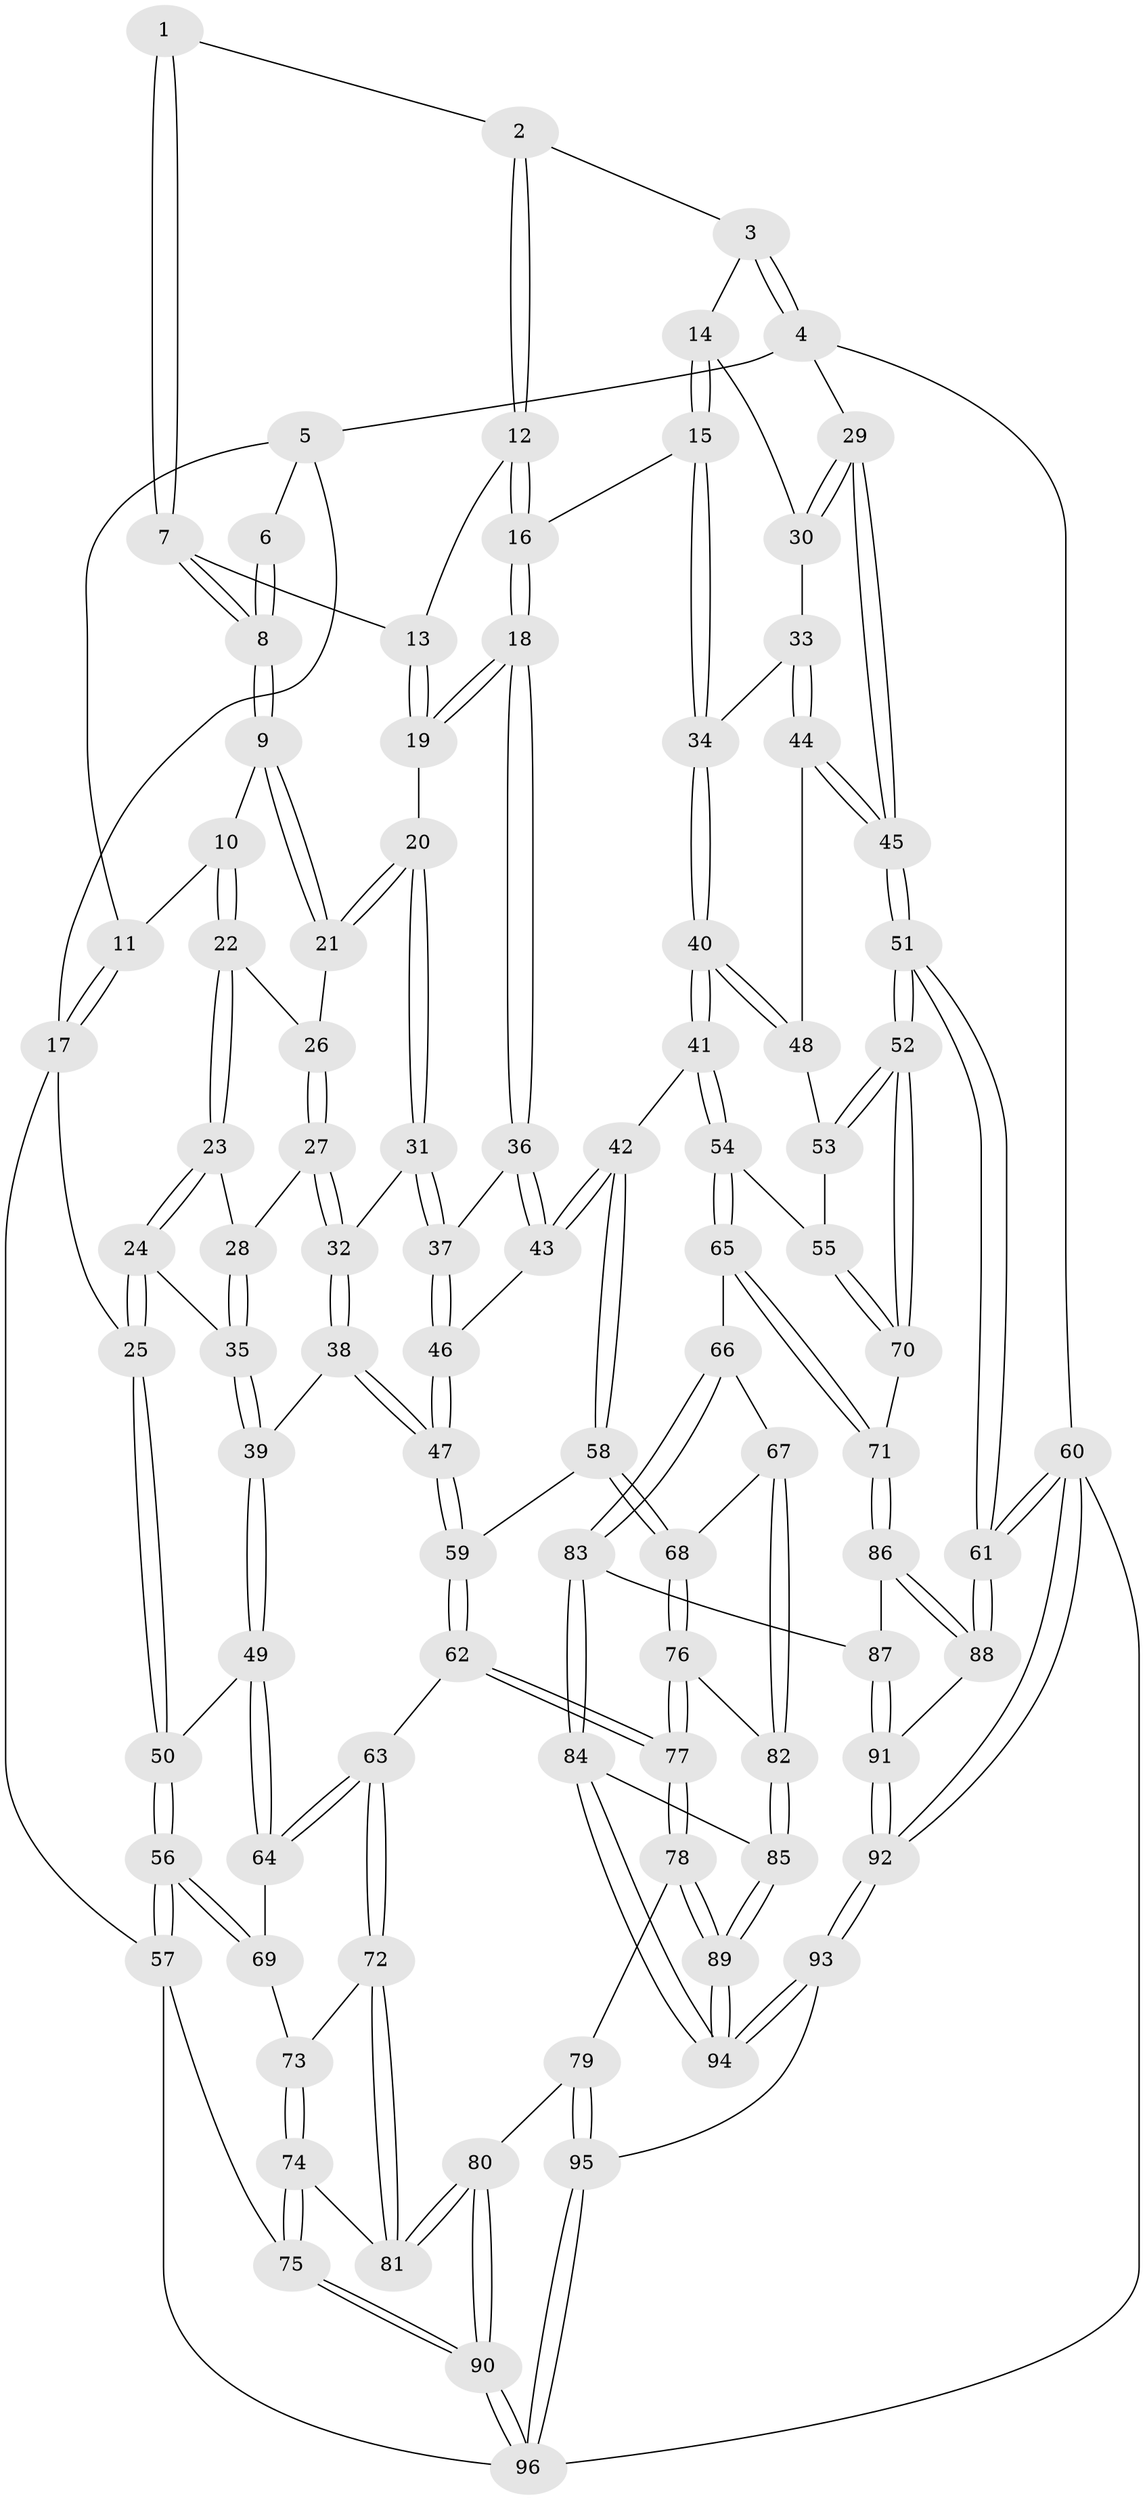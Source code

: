 // coarse degree distribution, {3: 0.7352941176470589, 4: 0.25, 2: 0.014705882352941176}
// Generated by graph-tools (version 1.1) at 2025/38/03/04/25 23:38:26]
// undirected, 96 vertices, 236 edges
graph export_dot {
  node [color=gray90,style=filled];
  1 [pos="+0.6867147751468454+0"];
  2 [pos="+0.7480422429127261+0"];
  3 [pos="+0.8838891850053006+0"];
  4 [pos="+1+0"];
  5 [pos="+0.19810453594292388+0"];
  6 [pos="+0.31648057166162485+0"];
  7 [pos="+0.48962327589277627+0.09868095419182936"];
  8 [pos="+0.4563571672352922+0.1042291847771153"];
  9 [pos="+0.4526845338120684+0.10904802523316881"];
  10 [pos="+0.19878712571697488+0.06139565585069695"];
  11 [pos="+0.18409390956021782+0"];
  12 [pos="+0.5959452059678377+0.11085788946252793"];
  13 [pos="+0.5191264273041335+0.1078363564404559"];
  14 [pos="+0.7964374571922138+0.130545084938373"];
  15 [pos="+0.7029423647615126+0.21843530995835586"];
  16 [pos="+0.6999433860302735+0.21889593653391598"];
  17 [pos="+0+0.2434060683169615"];
  18 [pos="+0.6216819644551772+0.27513687794994607"];
  19 [pos="+0.5777053913094454+0.25502690553437063"];
  20 [pos="+0.4213596327469757+0.22796959374490636"];
  21 [pos="+0.4280998199427699+0.17791064938359852"];
  22 [pos="+0.19819773163449153+0.08331281693824932"];
  23 [pos="+0.13045352975297098+0.18948694447217831"];
  24 [pos="+0.08825536604539812+0.2361402967848127"];
  25 [pos="+0+0.256316799854546"];
  26 [pos="+0.20624208461109048+0.09167159332593479"];
  27 [pos="+0.3214060973468794+0.25417277847202113"];
  28 [pos="+0.26523570741781444+0.27173406365127734"];
  29 [pos="+1+0.06843136184620477"];
  30 [pos="+0.8742851832081419+0.19803775244903535"];
  31 [pos="+0.38264024767616733+0.27818260996855726"];
  32 [pos="+0.3816114029707201+0.27878359835096"];
  33 [pos="+0.9217565220242535+0.296937102685258"];
  34 [pos="+0.7908184553394897+0.3497118820787445"];
  35 [pos="+0.16473592711168006+0.34816633043261636"];
  36 [pos="+0.6005230353281391+0.3455128446493026"];
  37 [pos="+0.5362438938636255+0.3754227611485892"];
  38 [pos="+0.3292148057792743+0.4567435635035895"];
  39 [pos="+0.1877715715875561+0.4724452488782628"];
  40 [pos="+0.7815575191098877+0.4373639381385787"];
  41 [pos="+0.7404509024045622+0.49557925385710594"];
  42 [pos="+0.731028462530882+0.49745020646307453"];
  43 [pos="+0.6781441009930517+0.45994139144464796"];
  44 [pos="+1+0.353439658364942"];
  45 [pos="+1+0.34549024851889915"];
  46 [pos="+0.47018625405372444+0.5028734694496199"];
  47 [pos="+0.4355208130483432+0.5376630485192926"];
  48 [pos="+0.936649068179379+0.42898511795124034"];
  49 [pos="+0.17337385697649454+0.486067502148396"];
  50 [pos="+0+0.3548092425698856"];
  51 [pos="+1+0.6733332983042066"];
  52 [pos="+1+0.6755170574007463"];
  53 [pos="+0.9262728845759446+0.4883532376685942"];
  54 [pos="+0.8230488858761552+0.564888845265482"];
  55 [pos="+0.8741891152842725+0.5751779860192062"];
  56 [pos="+0+0.658787758029508"];
  57 [pos="+0+0.8007791266763736"];
  58 [pos="+0.6357767094602725+0.6273605774731463"];
  59 [pos="+0.4546468830118086+0.6048478249365336"];
  60 [pos="+1+1"];
  61 [pos="+1+1"];
  62 [pos="+0.43324719092198094+0.6514684791427445"];
  63 [pos="+0.29052583047023206+0.6943119366147985"];
  64 [pos="+0.1656693445230873+0.5128526339862783"];
  65 [pos="+0.784473980522345+0.7181645130073872"];
  66 [pos="+0.7467718450593538+0.7403655442266306"];
  67 [pos="+0.7325920419764635+0.7381676299203568"];
  68 [pos="+0.6660183084653897+0.6933288807304767"];
  69 [pos="+0.12351544446338188+0.5689895945316774"];
  70 [pos="+1+0.6878249395417289"];
  71 [pos="+0.9644396257299744+0.726557372682063"];
  72 [pos="+0.22449599253324407+0.7793259214866367"];
  73 [pos="+0.12634106862526548+0.666657983056496"];
  74 [pos="+0+0.7952960543811634"];
  75 [pos="+0+0.8140761103470824"];
  76 [pos="+0.5764884782766214+0.7953034100463062"];
  77 [pos="+0.4723745056014483+0.834723006292435"];
  78 [pos="+0.4698626414138902+0.8428104627065692"];
  79 [pos="+0.45330807453284566+0.8597043273926104"];
  80 [pos="+0.23691809153477023+0.8521327628447869"];
  81 [pos="+0.2203960994468363+0.8098625345662072"];
  82 [pos="+0.669388536939157+0.8498244319709862"];
  83 [pos="+0.8167463119107207+0.8775482213577794"];
  84 [pos="+0.7902294873274812+0.9078589211245621"];
  85 [pos="+0.6708386842390152+0.8611627565755304"];
  86 [pos="+0.8951638910228413+0.8476765934091757"];
  87 [pos="+0.8360797965633683+0.8751652390545274"];
  88 [pos="+1+0.9658655647999554"];
  89 [pos="+0.6195321814361343+0.9378489827048478"];
  90 [pos="+0.18794781339956892+1"];
  91 [pos="+0.8940109304543296+0.9561942066875001"];
  92 [pos="+0.7501299527088959+1"];
  93 [pos="+0.7066132473033906+1"];
  94 [pos="+0.7059997517533849+1"];
  95 [pos="+0.4032668280431934+1"];
  96 [pos="+0.2276104681073646+1"];
  1 -- 2;
  1 -- 7;
  1 -- 7;
  2 -- 3;
  2 -- 12;
  2 -- 12;
  3 -- 4;
  3 -- 4;
  3 -- 14;
  4 -- 5;
  4 -- 29;
  4 -- 60;
  5 -- 6;
  5 -- 11;
  5 -- 17;
  6 -- 8;
  6 -- 8;
  7 -- 8;
  7 -- 8;
  7 -- 13;
  8 -- 9;
  8 -- 9;
  9 -- 10;
  9 -- 21;
  9 -- 21;
  10 -- 11;
  10 -- 22;
  10 -- 22;
  11 -- 17;
  11 -- 17;
  12 -- 13;
  12 -- 16;
  12 -- 16;
  13 -- 19;
  13 -- 19;
  14 -- 15;
  14 -- 15;
  14 -- 30;
  15 -- 16;
  15 -- 34;
  15 -- 34;
  16 -- 18;
  16 -- 18;
  17 -- 25;
  17 -- 57;
  18 -- 19;
  18 -- 19;
  18 -- 36;
  18 -- 36;
  19 -- 20;
  20 -- 21;
  20 -- 21;
  20 -- 31;
  20 -- 31;
  21 -- 26;
  22 -- 23;
  22 -- 23;
  22 -- 26;
  23 -- 24;
  23 -- 24;
  23 -- 28;
  24 -- 25;
  24 -- 25;
  24 -- 35;
  25 -- 50;
  25 -- 50;
  26 -- 27;
  26 -- 27;
  27 -- 28;
  27 -- 32;
  27 -- 32;
  28 -- 35;
  28 -- 35;
  29 -- 30;
  29 -- 30;
  29 -- 45;
  29 -- 45;
  30 -- 33;
  31 -- 32;
  31 -- 37;
  31 -- 37;
  32 -- 38;
  32 -- 38;
  33 -- 34;
  33 -- 44;
  33 -- 44;
  34 -- 40;
  34 -- 40;
  35 -- 39;
  35 -- 39;
  36 -- 37;
  36 -- 43;
  36 -- 43;
  37 -- 46;
  37 -- 46;
  38 -- 39;
  38 -- 47;
  38 -- 47;
  39 -- 49;
  39 -- 49;
  40 -- 41;
  40 -- 41;
  40 -- 48;
  40 -- 48;
  41 -- 42;
  41 -- 54;
  41 -- 54;
  42 -- 43;
  42 -- 43;
  42 -- 58;
  42 -- 58;
  43 -- 46;
  44 -- 45;
  44 -- 45;
  44 -- 48;
  45 -- 51;
  45 -- 51;
  46 -- 47;
  46 -- 47;
  47 -- 59;
  47 -- 59;
  48 -- 53;
  49 -- 50;
  49 -- 64;
  49 -- 64;
  50 -- 56;
  50 -- 56;
  51 -- 52;
  51 -- 52;
  51 -- 61;
  51 -- 61;
  52 -- 53;
  52 -- 53;
  52 -- 70;
  52 -- 70;
  53 -- 55;
  54 -- 55;
  54 -- 65;
  54 -- 65;
  55 -- 70;
  55 -- 70;
  56 -- 57;
  56 -- 57;
  56 -- 69;
  56 -- 69;
  57 -- 75;
  57 -- 96;
  58 -- 59;
  58 -- 68;
  58 -- 68;
  59 -- 62;
  59 -- 62;
  60 -- 61;
  60 -- 61;
  60 -- 92;
  60 -- 92;
  60 -- 96;
  61 -- 88;
  61 -- 88;
  62 -- 63;
  62 -- 77;
  62 -- 77;
  63 -- 64;
  63 -- 64;
  63 -- 72;
  63 -- 72;
  64 -- 69;
  65 -- 66;
  65 -- 71;
  65 -- 71;
  66 -- 67;
  66 -- 83;
  66 -- 83;
  67 -- 68;
  67 -- 82;
  67 -- 82;
  68 -- 76;
  68 -- 76;
  69 -- 73;
  70 -- 71;
  71 -- 86;
  71 -- 86;
  72 -- 73;
  72 -- 81;
  72 -- 81;
  73 -- 74;
  73 -- 74;
  74 -- 75;
  74 -- 75;
  74 -- 81;
  75 -- 90;
  75 -- 90;
  76 -- 77;
  76 -- 77;
  76 -- 82;
  77 -- 78;
  77 -- 78;
  78 -- 79;
  78 -- 89;
  78 -- 89;
  79 -- 80;
  79 -- 95;
  79 -- 95;
  80 -- 81;
  80 -- 81;
  80 -- 90;
  80 -- 90;
  82 -- 85;
  82 -- 85;
  83 -- 84;
  83 -- 84;
  83 -- 87;
  84 -- 85;
  84 -- 94;
  84 -- 94;
  85 -- 89;
  85 -- 89;
  86 -- 87;
  86 -- 88;
  86 -- 88;
  87 -- 91;
  87 -- 91;
  88 -- 91;
  89 -- 94;
  89 -- 94;
  90 -- 96;
  90 -- 96;
  91 -- 92;
  91 -- 92;
  92 -- 93;
  92 -- 93;
  93 -- 94;
  93 -- 94;
  93 -- 95;
  95 -- 96;
  95 -- 96;
}
